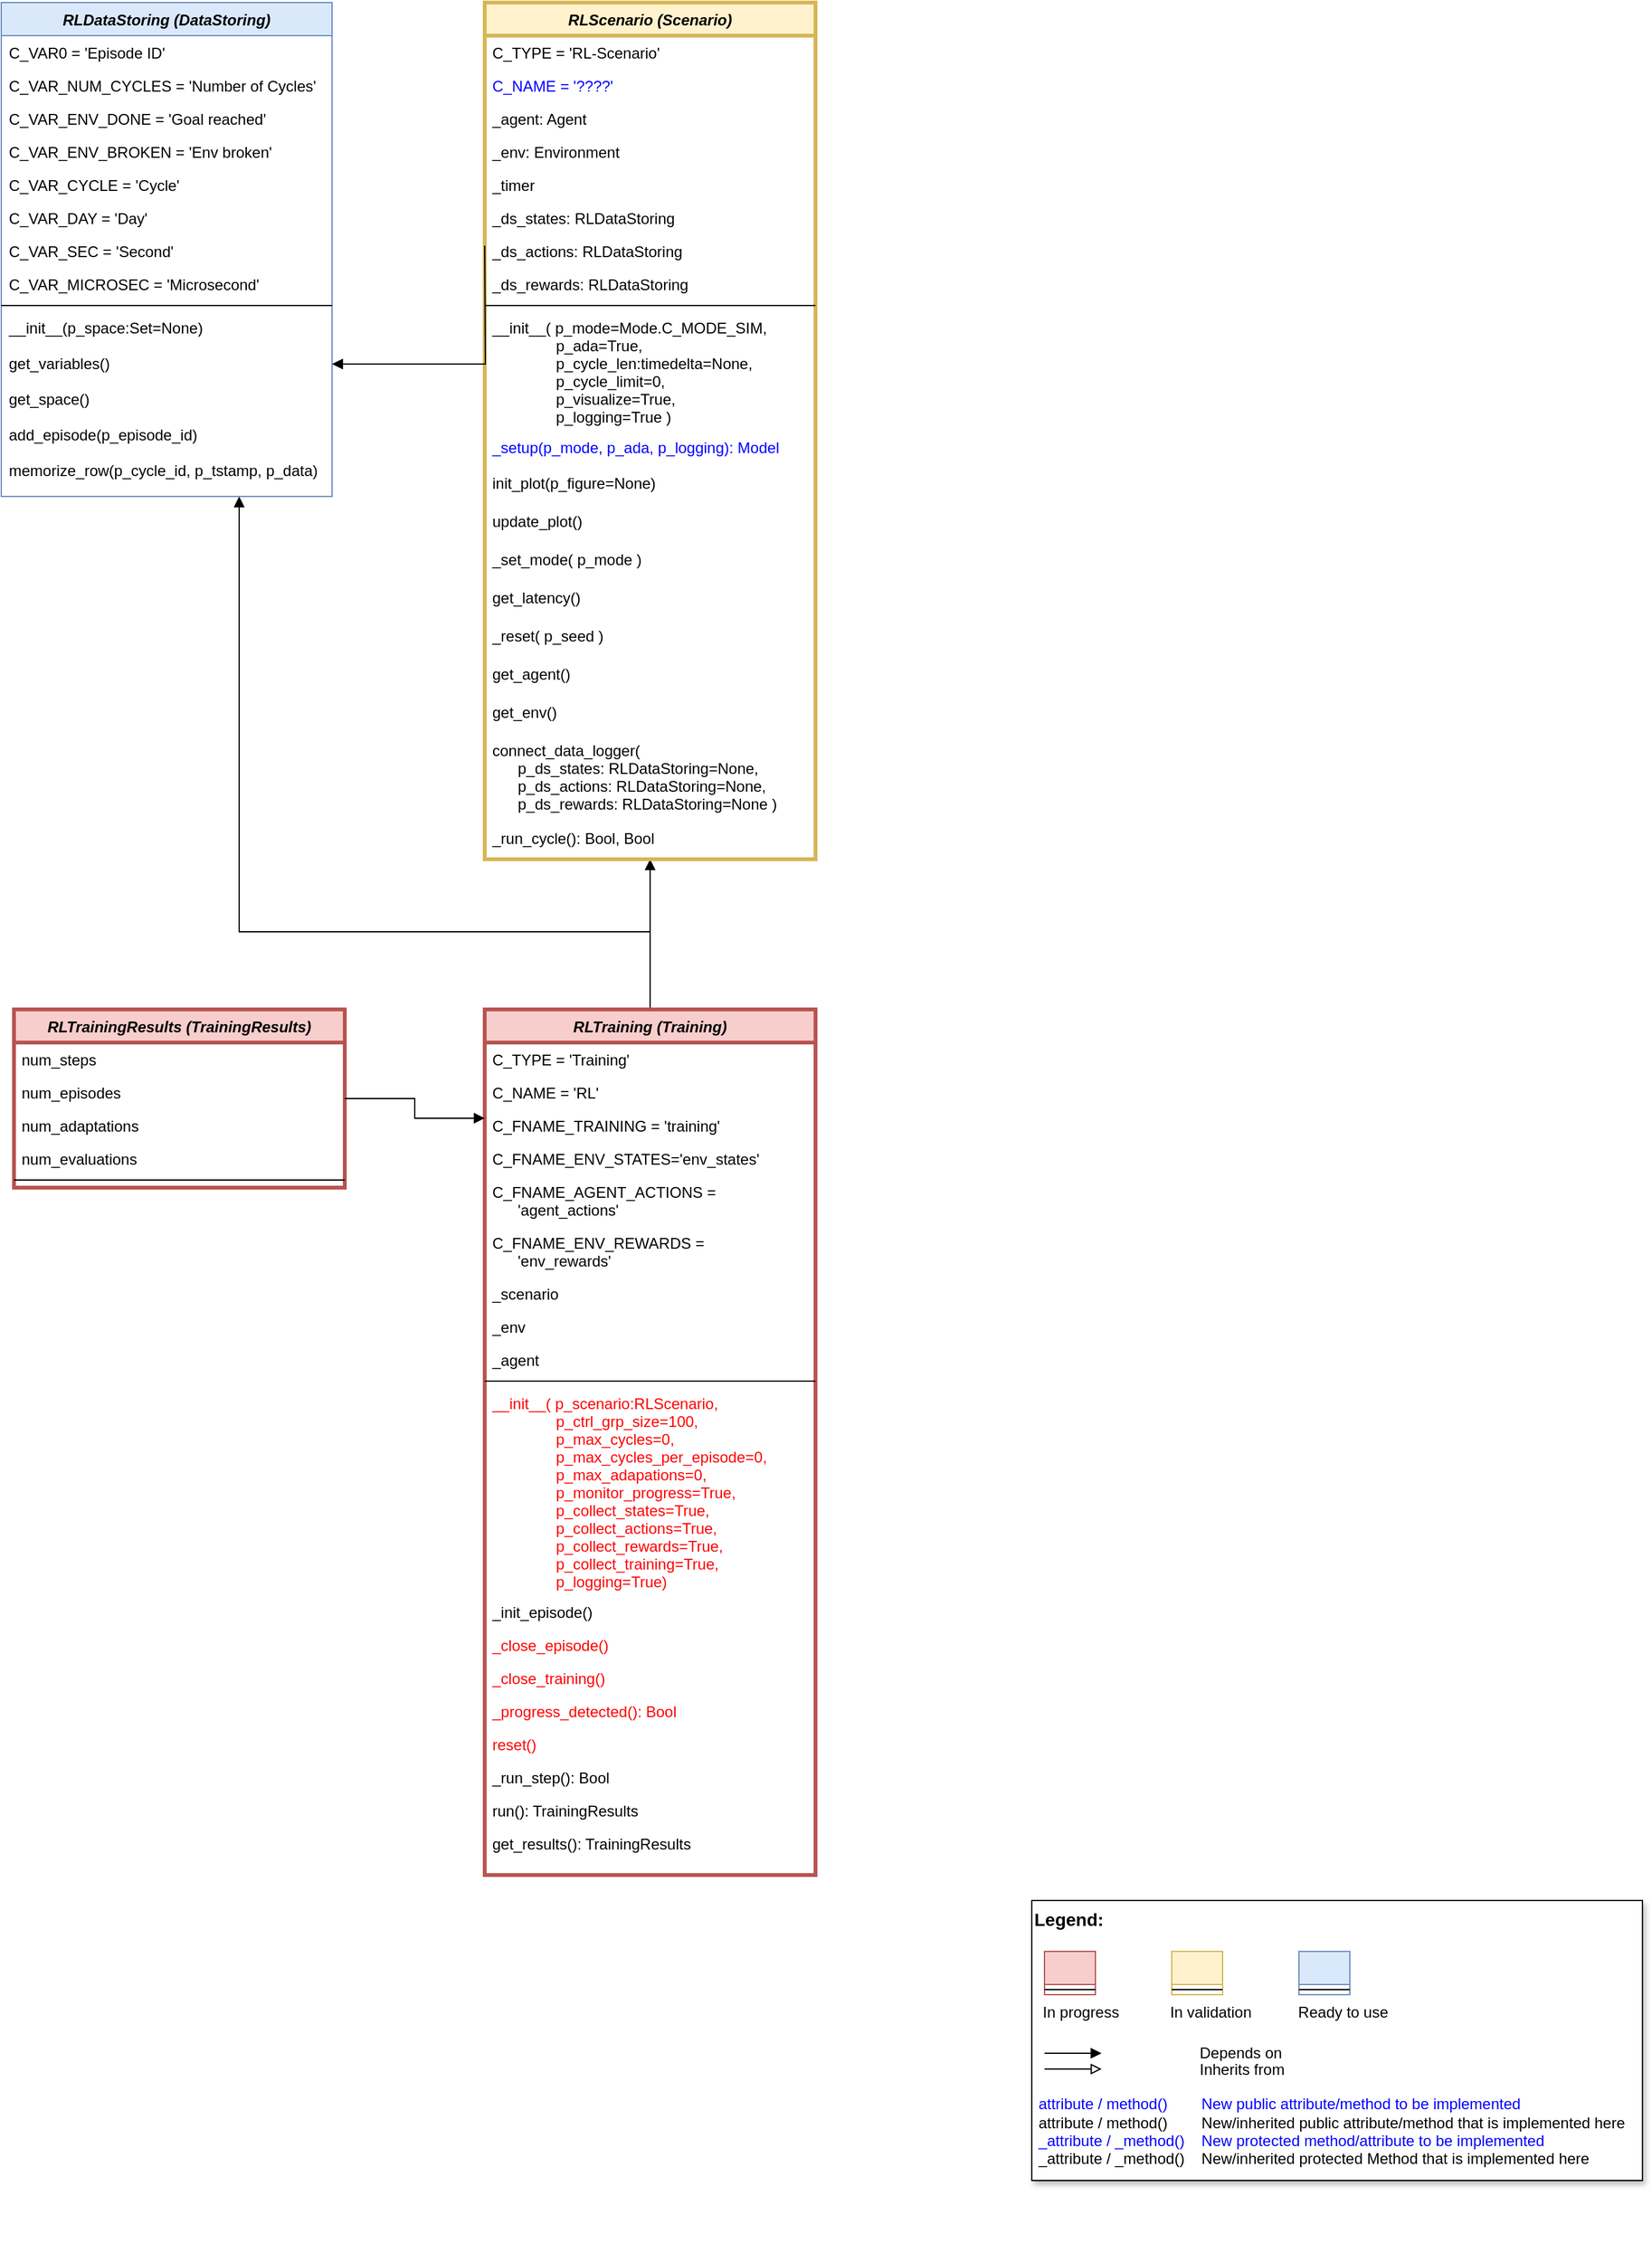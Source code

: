 <mxfile version="14.9.6" type="device"><diagram id="C5RBs43oDa-KdzZeNtuy" name="Page-1"><mxGraphModel dx="1179" dy="-445" grid="1" gridSize="10" guides="1" tooltips="1" connect="1" arrows="1" fold="1" page="1" pageScale="1" pageWidth="2336" pageHeight="1654" math="0" shadow="0"><root><mxCell id="WIyWlLk6GJQsqaUBKTNV-0"/><mxCell id="WIyWlLk6GJQsqaUBKTNV-1" parent="WIyWlLk6GJQsqaUBKTNV-0"/><mxCell id="AcgAq5O65p-vqV9wwPBB-13" style="edgeStyle=orthogonalEdgeStyle;rounded=0;orthogonalLoop=1;jettySize=auto;html=1;endArrow=block;endFill=1;" parent="WIyWlLk6GJQsqaUBKTNV-1" source="413qK5m-7gCw2oWsXnlV-0" target="OlRFAT03AiurxS976OWj-10" edge="1"><mxGeometry relative="1" as="geometry"/></mxCell><mxCell id="S3s7DPMJA2sokXLj8Lbh-13" style="edgeStyle=orthogonalEdgeStyle;rounded=0;orthogonalLoop=1;jettySize=auto;html=1;endArrow=block;endFill=1;exitX=0.5;exitY=0;exitDx=0;exitDy=0;" parent="WIyWlLk6GJQsqaUBKTNV-1" source="413qK5m-7gCw2oWsXnlV-0" target="S3s7DPMJA2sokXLj8Lbh-3" edge="1"><mxGeometry relative="1" as="geometry"><Array as="points"><mxPoint x="550" y="2420"/><mxPoint x="227" y="2420"/></Array></mxGeometry></mxCell><mxCell id="413qK5m-7gCw2oWsXnlV-0" value="RLTraining (Training)" style="swimlane;fontStyle=3;align=center;verticalAlign=top;childLayout=stackLayout;horizontal=1;startSize=26;horizontalStack=0;resizeParent=1;resizeLast=0;collapsible=1;marginBottom=0;rounded=0;shadow=0;strokeWidth=3;fillColor=#f8cecc;strokeColor=#b85450;" parent="WIyWlLk6GJQsqaUBKTNV-1" vertex="1"><mxGeometry x="420" y="2481" width="260" height="680" as="geometry"><mxRectangle x="230" y="140" width="160" height="26" as="alternateBounds"/></mxGeometry></mxCell><mxCell id="413qK5m-7gCw2oWsXnlV-1" value="C_TYPE = 'Training'" style="text;align=left;verticalAlign=top;spacingLeft=4;spacingRight=4;overflow=hidden;rotatable=0;points=[[0,0.5],[1,0.5]];portConstraint=eastwest;" parent="413qK5m-7gCw2oWsXnlV-0" vertex="1"><mxGeometry y="26" width="260" height="26" as="geometry"/></mxCell><mxCell id="_FIXKCYtN8RljG2YW7Z5-12" value="C_NAME = 'RL'" style="text;align=left;verticalAlign=top;spacingLeft=4;spacingRight=4;overflow=hidden;rotatable=0;points=[[0,0.5],[1,0.5]];portConstraint=eastwest;" parent="413qK5m-7gCw2oWsXnlV-0" vertex="1"><mxGeometry y="52" width="260" height="26" as="geometry"/></mxCell><mxCell id="_FIXKCYtN8RljG2YW7Z5-13" value="C_FNAME_TRAINING = 'training'" style="text;align=left;verticalAlign=top;spacingLeft=4;spacingRight=4;overflow=hidden;rotatable=0;points=[[0,0.5],[1,0.5]];portConstraint=eastwest;" parent="413qK5m-7gCw2oWsXnlV-0" vertex="1"><mxGeometry y="78" width="260" height="26" as="geometry"/></mxCell><mxCell id="_FIXKCYtN8RljG2YW7Z5-16" value="C_FNAME_ENV_STATES='env_states'" style="text;align=left;verticalAlign=top;spacingLeft=4;spacingRight=4;overflow=hidden;rotatable=0;points=[[0,0.5],[1,0.5]];portConstraint=eastwest;" parent="413qK5m-7gCw2oWsXnlV-0" vertex="1"><mxGeometry y="104" width="260" height="26" as="geometry"/></mxCell><mxCell id="_FIXKCYtN8RljG2YW7Z5-14" value="C_FNAME_AGENT_ACTIONS = &#10;      'agent_actions'" style="text;align=left;verticalAlign=top;spacingLeft=4;spacingRight=4;overflow=hidden;rotatable=0;points=[[0,0.5],[1,0.5]];portConstraint=eastwest;" parent="413qK5m-7gCw2oWsXnlV-0" vertex="1"><mxGeometry y="130" width="260" height="40" as="geometry"/></mxCell><mxCell id="_FIXKCYtN8RljG2YW7Z5-15" value="C_FNAME_ENV_REWARDS = &#10;      'env_rewards'" style="text;align=left;verticalAlign=top;spacingLeft=4;spacingRight=4;overflow=hidden;rotatable=0;points=[[0,0.5],[1,0.5]];portConstraint=eastwest;" parent="413qK5m-7gCw2oWsXnlV-0" vertex="1"><mxGeometry y="170" width="260" height="40" as="geometry"/></mxCell><mxCell id="G7xrx7ke2DHZ6BEwCTu4-1" value="_scenario" style="text;align=left;verticalAlign=top;spacingLeft=4;spacingRight=4;overflow=hidden;rotatable=0;points=[[0,0.5],[1,0.5]];portConstraint=eastwest;" parent="413qK5m-7gCw2oWsXnlV-0" vertex="1"><mxGeometry y="210" width="260" height="26" as="geometry"/></mxCell><mxCell id="_FIXKCYtN8RljG2YW7Z5-18" value="_env" style="text;align=left;verticalAlign=top;spacingLeft=4;spacingRight=4;overflow=hidden;rotatable=0;points=[[0,0.5],[1,0.5]];portConstraint=eastwest;" parent="413qK5m-7gCw2oWsXnlV-0" vertex="1"><mxGeometry y="236" width="260" height="26" as="geometry"/></mxCell><mxCell id="_FIXKCYtN8RljG2YW7Z5-19" value="_agent" style="text;align=left;verticalAlign=top;spacingLeft=4;spacingRight=4;overflow=hidden;rotatable=0;points=[[0,0.5],[1,0.5]];portConstraint=eastwest;" parent="413qK5m-7gCw2oWsXnlV-0" vertex="1"><mxGeometry y="262" width="260" height="26" as="geometry"/></mxCell><mxCell id="413qK5m-7gCw2oWsXnlV-2" value="" style="line;html=1;strokeWidth=1;align=left;verticalAlign=middle;spacingTop=-1;spacingLeft=3;spacingRight=3;rotatable=0;labelPosition=right;points=[];portConstraint=eastwest;" parent="413qK5m-7gCw2oWsXnlV-0" vertex="1"><mxGeometry y="288" width="260" height="8" as="geometry"/></mxCell><mxCell id="413qK5m-7gCw2oWsXnlV-3" value="__init__( p_scenario:RLScenario, &#10;               p_ctrl_grp_size=100,&#10;               p_max_cycles=0, &#10;               p_max_cycles_per_episode=0,&#10;               p_max_adapations=0,&#10;               p_monitor_progress=True,&#10;               p_collect_states=True,&#10;               p_collect_actions=True,&#10;               p_collect_rewards=True,&#10;               p_collect_training=True,&#10;               p_logging=True)" style="text;align=left;verticalAlign=top;spacingLeft=4;spacingRight=4;overflow=hidden;rotatable=0;points=[[0,0.5],[1,0.5]];portConstraint=eastwest;fontColor=#FF0000;" parent="413qK5m-7gCw2oWsXnlV-0" vertex="1"><mxGeometry y="296" width="260" height="164" as="geometry"/></mxCell><mxCell id="QZsOFTipkbSNSyiZwki3-4" value="_init_episode()" style="text;align=left;verticalAlign=top;spacingLeft=4;spacingRight=4;overflow=hidden;rotatable=0;points=[[0,0.5],[1,0.5]];portConstraint=eastwest;" parent="413qK5m-7gCw2oWsXnlV-0" vertex="1"><mxGeometry y="460" width="260" height="26" as="geometry"/></mxCell><mxCell id="QZsOFTipkbSNSyiZwki3-3" value="_close_episode()" style="text;align=left;verticalAlign=top;spacingLeft=4;spacingRight=4;overflow=hidden;rotatable=0;points=[[0,0.5],[1,0.5]];portConstraint=eastwest;fontColor=#FF0000;" parent="413qK5m-7gCw2oWsXnlV-0" vertex="1"><mxGeometry y="486" width="260" height="26" as="geometry"/></mxCell><mxCell id="QZsOFTipkbSNSyiZwki3-2" value="_close_training()" style="text;align=left;verticalAlign=top;spacingLeft=4;spacingRight=4;overflow=hidden;rotatable=0;points=[[0,0.5],[1,0.5]];portConstraint=eastwest;fontColor=#FF0000;" parent="413qK5m-7gCw2oWsXnlV-0" vertex="1"><mxGeometry y="512" width="260" height="26" as="geometry"/></mxCell><mxCell id="Hnu5lOc7X6cQVQAZESGa-0" value="_progress_detected(): Bool" style="text;align=left;verticalAlign=top;spacingLeft=4;spacingRight=4;overflow=hidden;rotatable=0;points=[[0,0.5],[1,0.5]];portConstraint=eastwest;fontColor=#FF0000;" parent="413qK5m-7gCw2oWsXnlV-0" vertex="1"><mxGeometry y="538" width="260" height="26" as="geometry"/></mxCell><mxCell id="QZsOFTipkbSNSyiZwki3-0" value="reset()" style="text;align=left;verticalAlign=top;spacingLeft=4;spacingRight=4;overflow=hidden;rotatable=0;points=[[0,0.5],[1,0.5]];portConstraint=eastwest;fontColor=#FF0000;" parent="413qK5m-7gCw2oWsXnlV-0" vertex="1"><mxGeometry y="564" width="260" height="26" as="geometry"/></mxCell><mxCell id="G7xrx7ke2DHZ6BEwCTu4-3" value="_run_step(): Bool" style="text;align=left;verticalAlign=top;spacingLeft=4;spacingRight=4;overflow=hidden;rotatable=0;points=[[0,0.5],[1,0.5]];portConstraint=eastwest;" parent="413qK5m-7gCw2oWsXnlV-0" vertex="1"><mxGeometry y="590" width="260" height="26" as="geometry"/></mxCell><mxCell id="G7xrx7ke2DHZ6BEwCTu4-4" value="run(): TrainingResults" style="text;align=left;verticalAlign=top;spacingLeft=4;spacingRight=4;overflow=hidden;rotatable=0;points=[[0,0.5],[1,0.5]];portConstraint=eastwest;" parent="413qK5m-7gCw2oWsXnlV-0" vertex="1"><mxGeometry y="616" width="260" height="26" as="geometry"/></mxCell><mxCell id="QZsOFTipkbSNSyiZwki3-6" value="get_results(): TrainingResults" style="text;align=left;verticalAlign=top;spacingLeft=4;spacingRight=4;overflow=hidden;rotatable=0;points=[[0,0.5],[1,0.5]];portConstraint=eastwest;" parent="413qK5m-7gCw2oWsXnlV-0" vertex="1"><mxGeometry y="642" width="260" height="26" as="geometry"/></mxCell><mxCell id="OlRFAT03AiurxS976OWj-10" value="RLScenario (Scenario)" style="swimlane;fontStyle=3;align=center;verticalAlign=top;childLayout=stackLayout;horizontal=1;startSize=26;horizontalStack=0;resizeParent=1;resizeLast=0;collapsible=1;marginBottom=0;rounded=0;shadow=0;strokeWidth=3;fillColor=#fff2cc;strokeColor=#d6b656;" parent="WIyWlLk6GJQsqaUBKTNV-1" vertex="1"><mxGeometry x="420" y="1690" width="260" height="673" as="geometry"><mxRectangle x="230" y="140" width="160" height="26" as="alternateBounds"/></mxGeometry></mxCell><mxCell id="OlRFAT03AiurxS976OWj-11" value="C_TYPE = 'RL-Scenario'" style="text;align=left;verticalAlign=top;spacingLeft=4;spacingRight=4;overflow=hidden;rotatable=0;points=[[0,0.5],[1,0.5]];portConstraint=eastwest;" parent="OlRFAT03AiurxS976OWj-10" vertex="1"><mxGeometry y="26" width="260" height="26" as="geometry"/></mxCell><mxCell id="aODjNUWBmJmC_XnaZLUs-7" value="C_NAME = '????'" style="text;align=left;verticalAlign=top;spacingLeft=4;spacingRight=4;overflow=hidden;rotatable=0;points=[[0,0.5],[1,0.5]];portConstraint=eastwest;fontColor=#0000FF;" parent="OlRFAT03AiurxS976OWj-10" vertex="1"><mxGeometry y="52" width="260" height="26" as="geometry"/></mxCell><mxCell id="WrsaUB--8TLk4k_L-Bpt-12" value="_agent: Agent" style="text;align=left;verticalAlign=top;spacingLeft=4;spacingRight=4;overflow=hidden;rotatable=0;points=[[0,0.5],[1,0.5]];portConstraint=eastwest;" parent="OlRFAT03AiurxS976OWj-10" vertex="1"><mxGeometry y="78" width="260" height="26" as="geometry"/></mxCell><mxCell id="aODjNUWBmJmC_XnaZLUs-8" value="_env: Environment" style="text;align=left;verticalAlign=top;spacingLeft=4;spacingRight=4;overflow=hidden;rotatable=0;points=[[0,0.5],[1,0.5]];portConstraint=eastwest;" parent="OlRFAT03AiurxS976OWj-10" vertex="1"><mxGeometry y="104" width="260" height="26" as="geometry"/></mxCell><mxCell id="_FIXKCYtN8RljG2YW7Z5-25" value="_timer" style="text;align=left;verticalAlign=top;spacingLeft=4;spacingRight=4;overflow=hidden;rotatable=0;points=[[0,0.5],[1,0.5]];portConstraint=eastwest;" parent="OlRFAT03AiurxS976OWj-10" vertex="1"><mxGeometry y="130" width="260" height="26" as="geometry"/></mxCell><mxCell id="2KFWbhKU4nTjDvgYhpBH-10" value="_ds_states: RLDataStoring" style="text;align=left;verticalAlign=top;spacingLeft=4;spacingRight=4;overflow=hidden;rotatable=0;points=[[0,0.5],[1,0.5]];portConstraint=eastwest;" vertex="1" parent="OlRFAT03AiurxS976OWj-10"><mxGeometry y="156" width="260" height="26" as="geometry"/></mxCell><mxCell id="2KFWbhKU4nTjDvgYhpBH-11" value="_ds_actions: RLDataStoring" style="text;align=left;verticalAlign=top;spacingLeft=4;spacingRight=4;overflow=hidden;rotatable=0;points=[[0,0.5],[1,0.5]];portConstraint=eastwest;" vertex="1" parent="OlRFAT03AiurxS976OWj-10"><mxGeometry y="182" width="260" height="26" as="geometry"/></mxCell><mxCell id="2KFWbhKU4nTjDvgYhpBH-12" value="_ds_rewards: RLDataStoring" style="text;align=left;verticalAlign=top;spacingLeft=4;spacingRight=4;overflow=hidden;rotatable=0;points=[[0,0.5],[1,0.5]];portConstraint=eastwest;" vertex="1" parent="OlRFAT03AiurxS976OWj-10"><mxGeometry y="208" width="260" height="26" as="geometry"/></mxCell><mxCell id="OlRFAT03AiurxS976OWj-12" value="" style="line;html=1;strokeWidth=1;align=left;verticalAlign=middle;spacingTop=-1;spacingLeft=3;spacingRight=3;rotatable=0;labelPosition=right;points=[];portConstraint=eastwest;" parent="OlRFAT03AiurxS976OWj-10" vertex="1"><mxGeometry y="234" width="260" height="8" as="geometry"/></mxCell><mxCell id="WrsaUB--8TLk4k_L-Bpt-10" value="__init__( p_mode=Mode.C_MODE_SIM,&#10;               p_ada=True, &#10;               p_cycle_len:timedelta=None,&#10;               p_cycle_limit=0,&#10;               p_visualize=True,&#10;               p_logging=True )" style="text;align=left;verticalAlign=top;spacingLeft=4;spacingRight=4;overflow=hidden;rotatable=0;points=[[0,0.5],[1,0.5]];portConstraint=eastwest;" parent="OlRFAT03AiurxS976OWj-10" vertex="1"><mxGeometry y="242" width="260" height="94" as="geometry"/></mxCell><mxCell id="aODjNUWBmJmC_XnaZLUs-10" value="_setup(p_mode, p_ada, p_logging): Model" style="text;align=left;verticalAlign=top;spacingLeft=4;spacingRight=4;overflow=hidden;rotatable=0;points=[[0,0.5],[1,0.5]];portConstraint=eastwest;fontColor=#0000FF;" parent="OlRFAT03AiurxS976OWj-10" vertex="1"><mxGeometry y="336" width="260" height="28" as="geometry"/></mxCell><mxCell id="WrsaUB--8TLk4k_L-Bpt-14" value="init_plot(p_figure=None)" style="text;align=left;verticalAlign=top;spacingLeft=4;spacingRight=4;overflow=hidden;rotatable=0;points=[[0,0.5],[1,0.5]];portConstraint=eastwest;" parent="OlRFAT03AiurxS976OWj-10" vertex="1"><mxGeometry y="364" width="260" height="30" as="geometry"/></mxCell><mxCell id="2KFWbhKU4nTjDvgYhpBH-17" value="update_plot()" style="text;align=left;verticalAlign=top;spacingLeft=4;spacingRight=4;overflow=hidden;rotatable=0;points=[[0,0.5],[1,0.5]];portConstraint=eastwest;" vertex="1" parent="OlRFAT03AiurxS976OWj-10"><mxGeometry y="394" width="260" height="30" as="geometry"/></mxCell><mxCell id="2KFWbhKU4nTjDvgYhpBH-16" value="_set_mode( p_mode )" style="text;align=left;verticalAlign=top;spacingLeft=4;spacingRight=4;overflow=hidden;rotatable=0;points=[[0,0.5],[1,0.5]];portConstraint=eastwest;" vertex="1" parent="OlRFAT03AiurxS976OWj-10"><mxGeometry y="424" width="260" height="30" as="geometry"/></mxCell><mxCell id="WrsaUB--8TLk4k_L-Bpt-11" value="get_latency()" style="text;align=left;verticalAlign=top;spacingLeft=4;spacingRight=4;overflow=hidden;rotatable=0;points=[[0,0.5],[1,0.5]];portConstraint=eastwest;" parent="OlRFAT03AiurxS976OWj-10" vertex="1"><mxGeometry y="454" width="260" height="30" as="geometry"/></mxCell><mxCell id="WrsaUB--8TLk4k_L-Bpt-9" value="_reset( p_seed )" style="text;align=left;verticalAlign=top;spacingLeft=4;spacingRight=4;overflow=hidden;rotatable=0;points=[[0,0.5],[1,0.5]];portConstraint=eastwest;" parent="OlRFAT03AiurxS976OWj-10" vertex="1"><mxGeometry y="484" width="260" height="30" as="geometry"/></mxCell><mxCell id="WrsaUB--8TLk4k_L-Bpt-13" value="get_agent()" style="text;align=left;verticalAlign=top;spacingLeft=4;spacingRight=4;overflow=hidden;rotatable=0;points=[[0,0.5],[1,0.5]];portConstraint=eastwest;" parent="OlRFAT03AiurxS976OWj-10" vertex="1"><mxGeometry y="514" width="260" height="30" as="geometry"/></mxCell><mxCell id="MwD3EyU6tyU_tX0KKc6s-1" value="get_env()" style="text;align=left;verticalAlign=top;spacingLeft=4;spacingRight=4;overflow=hidden;rotatable=0;points=[[0,0.5],[1,0.5]];portConstraint=eastwest;" parent="OlRFAT03AiurxS976OWj-10" vertex="1"><mxGeometry y="544" width="260" height="30" as="geometry"/></mxCell><mxCell id="2KFWbhKU4nTjDvgYhpBH-13" value="connect_data_logger( &#10;      p_ds_states: RLDataStoring=None,&#10;      p_ds_actions: RLDataStoring=None,&#10;      p_ds_rewards: RLDataStoring=None )" style="text;align=left;verticalAlign=top;spacingLeft=4;spacingRight=4;overflow=hidden;rotatable=0;points=[[0,0.5],[1,0.5]];portConstraint=eastwest;" vertex="1" parent="OlRFAT03AiurxS976OWj-10"><mxGeometry y="574" width="260" height="69" as="geometry"/></mxCell><mxCell id="WrsaUB--8TLk4k_L-Bpt-7" value="_run_cycle(): Bool, Bool" style="text;align=left;verticalAlign=top;spacingLeft=4;spacingRight=4;overflow=hidden;rotatable=0;points=[[0,0.5],[1,0.5]];portConstraint=eastwest;" parent="OlRFAT03AiurxS976OWj-10" vertex="1"><mxGeometry y="643" width="260" height="30" as="geometry"/></mxCell><mxCell id="S3s7DPMJA2sokXLj8Lbh-3" value="RLDataStoring (DataStoring)" style="swimlane;fontStyle=3;align=center;verticalAlign=top;childLayout=stackLayout;horizontal=1;startSize=26;horizontalStack=0;resizeParent=1;resizeLast=0;collapsible=1;marginBottom=0;rounded=0;shadow=0;strokeWidth=1;fillColor=#dae8fc;strokeColor=#6c8ebf;" parent="WIyWlLk6GJQsqaUBKTNV-1" vertex="1"><mxGeometry x="40" y="1690" width="260" height="388" as="geometry"><mxRectangle x="230" y="140" width="160" height="26" as="alternateBounds"/></mxGeometry></mxCell><mxCell id="S3s7DPMJA2sokXLj8Lbh-4" value="C_VAR0 = 'Episode ID'" style="text;align=left;verticalAlign=top;spacingLeft=4;spacingRight=4;overflow=hidden;rotatable=0;points=[[0,0.5],[1,0.5]];portConstraint=eastwest;" parent="S3s7DPMJA2sokXLj8Lbh-3" vertex="1"><mxGeometry y="26" width="260" height="26" as="geometry"/></mxCell><mxCell id="WrsaUB--8TLk4k_L-Bpt-0" value="C_VAR_NUM_CYCLES = 'Number of Cycles'" style="text;align=left;verticalAlign=top;spacingLeft=4;spacingRight=4;overflow=hidden;rotatable=0;points=[[0,0.5],[1,0.5]];portConstraint=eastwest;" parent="S3s7DPMJA2sokXLj8Lbh-3" vertex="1"><mxGeometry y="52" width="260" height="26" as="geometry"/></mxCell><mxCell id="WrsaUB--8TLk4k_L-Bpt-1" value="C_VAR_ENV_DONE = 'Goal reached'" style="text;align=left;verticalAlign=top;spacingLeft=4;spacingRight=4;overflow=hidden;rotatable=0;points=[[0,0.5],[1,0.5]];portConstraint=eastwest;" parent="S3s7DPMJA2sokXLj8Lbh-3" vertex="1"><mxGeometry y="78" width="260" height="26" as="geometry"/></mxCell><mxCell id="WrsaUB--8TLk4k_L-Bpt-2" value="C_VAR_ENV_BROKEN = 'Env broken'" style="text;align=left;verticalAlign=top;spacingLeft=4;spacingRight=4;overflow=hidden;rotatable=0;points=[[0,0.5],[1,0.5]];portConstraint=eastwest;" parent="S3s7DPMJA2sokXLj8Lbh-3" vertex="1"><mxGeometry y="104" width="260" height="26" as="geometry"/></mxCell><mxCell id="WrsaUB--8TLk4k_L-Bpt-3" value="C_VAR_CYCLE = 'Cycle'" style="text;align=left;verticalAlign=top;spacingLeft=4;spacingRight=4;overflow=hidden;rotatable=0;points=[[0,0.5],[1,0.5]];portConstraint=eastwest;" parent="S3s7DPMJA2sokXLj8Lbh-3" vertex="1"><mxGeometry y="130" width="260" height="26" as="geometry"/></mxCell><mxCell id="WrsaUB--8TLk4k_L-Bpt-4" value="C_VAR_DAY = 'Day'" style="text;align=left;verticalAlign=top;spacingLeft=4;spacingRight=4;overflow=hidden;rotatable=0;points=[[0,0.5],[1,0.5]];portConstraint=eastwest;" parent="S3s7DPMJA2sokXLj8Lbh-3" vertex="1"><mxGeometry y="156" width="260" height="26" as="geometry"/></mxCell><mxCell id="WrsaUB--8TLk4k_L-Bpt-5" value="C_VAR_SEC = 'Second'" style="text;align=left;verticalAlign=top;spacingLeft=4;spacingRight=4;overflow=hidden;rotatable=0;points=[[0,0.5],[1,0.5]];portConstraint=eastwest;" parent="S3s7DPMJA2sokXLj8Lbh-3" vertex="1"><mxGeometry y="182" width="260" height="26" as="geometry"/></mxCell><mxCell id="WrsaUB--8TLk4k_L-Bpt-6" value="C_VAR_MICROSEC = 'Microsecond'" style="text;align=left;verticalAlign=top;spacingLeft=4;spacingRight=4;overflow=hidden;rotatable=0;points=[[0,0.5],[1,0.5]];portConstraint=eastwest;" parent="S3s7DPMJA2sokXLj8Lbh-3" vertex="1"><mxGeometry y="208" width="260" height="26" as="geometry"/></mxCell><mxCell id="S3s7DPMJA2sokXLj8Lbh-5" value="" style="line;html=1;strokeWidth=1;align=left;verticalAlign=middle;spacingTop=-1;spacingLeft=3;spacingRight=3;rotatable=0;labelPosition=right;points=[];portConstraint=eastwest;" parent="S3s7DPMJA2sokXLj8Lbh-3" vertex="1"><mxGeometry y="234" width="260" height="8" as="geometry"/></mxCell><mxCell id="S3s7DPMJA2sokXLj8Lbh-6" value="__init__(p_space:Set=None)" style="text;align=left;verticalAlign=top;spacingLeft=4;spacingRight=4;overflow=hidden;rotatable=0;points=[[0,0.5],[1,0.5]];portConstraint=eastwest;" parent="S3s7DPMJA2sokXLj8Lbh-3" vertex="1"><mxGeometry y="242" width="260" height="28" as="geometry"/></mxCell><mxCell id="S3s7DPMJA2sokXLj8Lbh-7" value="get_variables()" style="text;align=left;verticalAlign=top;spacingLeft=4;spacingRight=4;overflow=hidden;rotatable=0;points=[[0,0.5],[1,0.5]];portConstraint=eastwest;" parent="S3s7DPMJA2sokXLj8Lbh-3" vertex="1"><mxGeometry y="270" width="260" height="28" as="geometry"/></mxCell><mxCell id="S3s7DPMJA2sokXLj8Lbh-16" value="get_space()" style="text;align=left;verticalAlign=top;spacingLeft=4;spacingRight=4;overflow=hidden;rotatable=0;points=[[0,0.5],[1,0.5]];portConstraint=eastwest;" parent="S3s7DPMJA2sokXLj8Lbh-3" vertex="1"><mxGeometry y="298" width="260" height="28" as="geometry"/></mxCell><mxCell id="S3s7DPMJA2sokXLj8Lbh-8" value="add_episode(p_episode_id)" style="text;align=left;verticalAlign=top;spacingLeft=4;spacingRight=4;overflow=hidden;rotatable=0;points=[[0,0.5],[1,0.5]];portConstraint=eastwest;" parent="S3s7DPMJA2sokXLj8Lbh-3" vertex="1"><mxGeometry y="326" width="260" height="28" as="geometry"/></mxCell><mxCell id="S3s7DPMJA2sokXLj8Lbh-10" value="memorize_row(p_cycle_id, p_tstamp, p_data)" style="text;align=left;verticalAlign=top;spacingLeft=4;spacingRight=4;overflow=hidden;rotatable=0;points=[[0,0.5],[1,0.5]];portConstraint=eastwest;" parent="S3s7DPMJA2sokXLj8Lbh-3" vertex="1"><mxGeometry y="354" width="260" height="34" as="geometry"/></mxCell><mxCell id="S3s7DPMJA2sokXLj8Lbh-12" style="edgeStyle=orthogonalEdgeStyle;rounded=0;orthogonalLoop=1;jettySize=auto;html=1;entryX=1;entryY=0.5;entryDx=0;entryDy=0;endArrow=block;endFill=1;" parent="WIyWlLk6GJQsqaUBKTNV-1" target="S3s7DPMJA2sokXLj8Lbh-7" edge="1"><mxGeometry relative="1" as="geometry"><mxPoint x="420" y="1881" as="sourcePoint"/></mxGeometry></mxCell><mxCell id="Hnu5lOc7X6cQVQAZESGa-3" value="RLTrainingResults (TrainingResults)" style="swimlane;fontStyle=3;align=center;verticalAlign=top;childLayout=stackLayout;horizontal=1;startSize=26;horizontalStack=0;resizeParent=1;resizeLast=0;collapsible=1;marginBottom=0;rounded=0;shadow=0;strokeWidth=3;fillColor=#f8cecc;strokeColor=#b85450;" parent="WIyWlLk6GJQsqaUBKTNV-1" vertex="1"><mxGeometry x="50" y="2481" width="260" height="140" as="geometry"><mxRectangle x="230" y="140" width="160" height="26" as="alternateBounds"/></mxGeometry></mxCell><mxCell id="Hnu5lOc7X6cQVQAZESGa-10" value="num_steps" style="text;align=left;verticalAlign=top;spacingLeft=4;spacingRight=4;overflow=hidden;rotatable=0;points=[[0,0.5],[1,0.5]];portConstraint=eastwest;" parent="Hnu5lOc7X6cQVQAZESGa-3" vertex="1"><mxGeometry y="26" width="260" height="26" as="geometry"/></mxCell><mxCell id="Hnu5lOc7X6cQVQAZESGa-13" value="num_episodes" style="text;align=left;verticalAlign=top;spacingLeft=4;spacingRight=4;overflow=hidden;rotatable=0;points=[[0,0.5],[1,0.5]];portConstraint=eastwest;" parent="Hnu5lOc7X6cQVQAZESGa-3" vertex="1"><mxGeometry y="52" width="260" height="26" as="geometry"/></mxCell><mxCell id="Hnu5lOc7X6cQVQAZESGa-14" value="num_adaptations" style="text;align=left;verticalAlign=top;spacingLeft=4;spacingRight=4;overflow=hidden;rotatable=0;points=[[0,0.5],[1,0.5]];portConstraint=eastwest;" parent="Hnu5lOc7X6cQVQAZESGa-3" vertex="1"><mxGeometry y="78" width="260" height="26" as="geometry"/></mxCell><mxCell id="Hnu5lOc7X6cQVQAZESGa-16" value="num_evaluations" style="text;align=left;verticalAlign=top;spacingLeft=4;spacingRight=4;overflow=hidden;rotatable=0;points=[[0,0.5],[1,0.5]];portConstraint=eastwest;" parent="Hnu5lOc7X6cQVQAZESGa-3" vertex="1"><mxGeometry y="104" width="260" height="26" as="geometry"/></mxCell><mxCell id="Hnu5lOc7X6cQVQAZESGa-5" value="" style="line;html=1;strokeWidth=1;align=left;verticalAlign=middle;spacingTop=-1;spacingLeft=3;spacingRight=3;rotatable=0;labelPosition=right;points=[];portConstraint=eastwest;" parent="Hnu5lOc7X6cQVQAZESGa-3" vertex="1"><mxGeometry y="130" width="260" height="8" as="geometry"/></mxCell><mxCell id="Hnu5lOc7X6cQVQAZESGa-8" style="edgeStyle=orthogonalEdgeStyle;rounded=0;orthogonalLoop=1;jettySize=auto;html=1;entryX=1;entryY=0.5;entryDx=0;entryDy=0;fontColor=#000000;exitX=0;exitY=0.288;exitDx=0;exitDy=0;exitPerimeter=0;endArrow=none;endFill=0;startArrow=block;startFill=1;" parent="WIyWlLk6GJQsqaUBKTNV-1" source="_FIXKCYtN8RljG2YW7Z5-13" target="Hnu5lOc7X6cQVQAZESGa-3" edge="1"><mxGeometry relative="1" as="geometry"/></mxCell><mxCell id="2KFWbhKU4nTjDvgYhpBH-0" value="" style="group" vertex="1" connectable="0" parent="WIyWlLk6GJQsqaUBKTNV-1"><mxGeometry x="850" y="3181" width="480" height="220" as="geometry"/></mxCell><mxCell id="2KFWbhKU4nTjDvgYhpBH-1" value="&lt;font color=&quot;#000000&quot; size=&quot;1&quot;&gt;&lt;b style=&quot;font-size: 14px&quot;&gt;Legend:&lt;br&gt;&lt;/b&gt;&lt;/font&gt;&lt;br&gt;&lt;br&gt;&lt;br&gt;&lt;font color=&quot;#0000ff&quot; style=&quot;font-size: 6px&quot;&gt;&lt;br&gt;&lt;/font&gt;&lt;span style=&quot;color: rgb(0 , 0 , 0)&quot;&gt;&lt;font style=&quot;font-size: 4px&quot;&gt;&amp;nbsp; &amp;nbsp;&lt;/font&gt;&amp;nbsp;In progress&amp;nbsp; &amp;nbsp; &amp;nbsp; &amp;nbsp; &amp;nbsp; &amp;nbsp; In validation&amp;nbsp; &amp;nbsp; &amp;nbsp; &amp;nbsp; &amp;nbsp; &amp;nbsp;Ready to use&lt;/span&gt;&lt;font color=&quot;#000000&quot;&gt;&amp;nbsp;&lt;br&gt;&lt;/font&gt;&lt;font color=&quot;#0000ff&quot;&gt;&lt;br&gt;&lt;br&gt;&lt;br&gt;&lt;br&gt;&amp;nbsp;attribute / method()&amp;nbsp; &amp;nbsp; &amp;nbsp; &amp;nbsp; New public attribute/method to be implemented&lt;/font&gt;&lt;br&gt;&lt;font color=&quot;#000000&quot;&gt;&amp;nbsp;&lt;/font&gt;&lt;font color=&quot;#000000&quot;&gt;attribute / method()&lt;span&gt;&#9;&lt;/span&gt;&amp;nbsp; &amp;nbsp; &amp;nbsp; &amp;nbsp;New/inherited public attribute/method that is implemented here&lt;br&gt;&lt;/font&gt;&lt;font color=&quot;#0000ff&quot;&gt;&amp;nbsp;_attribute /&amp;nbsp;&lt;/font&gt;&lt;font color=&quot;#0000ff&quot;&gt;_method()&amp;nbsp; &amp;nbsp; New protected method/attribute to be implemented&lt;/font&gt;&lt;br&gt;&lt;font color=&quot;#000000&quot;&gt;&amp;nbsp;_attribute / _method()&amp;nbsp; &amp;nbsp; New/inherited protected Method that is implemented here&lt;br&gt;&lt;/font&gt;&lt;font color=&quot;#000000&quot;&gt;&lt;br&gt;&lt;br&gt;&lt;br&gt;&lt;br&gt;&lt;br&gt;&lt;/font&gt;" style="text;html=1;align=left;verticalAlign=top;whiteSpace=wrap;rounded=0;fontColor=#006600;strokeColor=#000000;shadow=1;fillColor=#ffffff;" vertex="1" parent="2KFWbhKU4nTjDvgYhpBH-0"><mxGeometry width="480" height="220" as="geometry"/></mxCell><mxCell id="2KFWbhKU4nTjDvgYhpBH-2" value="Depends on" style="endArrow=block;html=1;labelPosition=right;verticalLabelPosition=middle;align=left;verticalAlign=middle;endFill=1;fontSize=12;" edge="1" parent="2KFWbhKU4nTjDvgYhpBH-0"><mxGeometry x="-1590" y="-2180" width="50" height="50" as="geometry"><mxPoint x="10.0" y="120.003" as="sourcePoint"/><mxPoint x="54.848" y="120.003" as="targetPoint"/><mxPoint x="98" as="offset"/><Array as="points"><mxPoint x="30" y="120"/></Array></mxGeometry></mxCell><mxCell id="2KFWbhKU4nTjDvgYhpBH-3" value="Inherits from" style="endArrow=block;html=1;labelPosition=right;verticalLabelPosition=middle;align=left;verticalAlign=middle;endFill=0;fontSize=12;" edge="1" parent="2KFWbhKU4nTjDvgYhpBH-0"><mxGeometry x="-1590" y="-2180" width="50" height="50" as="geometry"><mxPoint x="10.0" y="132.385" as="sourcePoint"/><mxPoint x="54.848" y="132.385" as="targetPoint"/><mxPoint x="98" y="1" as="offset"/></mxGeometry></mxCell><mxCell id="2KFWbhKU4nTjDvgYhpBH-4" value="" style="swimlane;fontStyle=3;align=center;verticalAlign=top;childLayout=stackLayout;horizontal=1;startSize=26;horizontalStack=0;resizeParent=1;resizeLast=0;collapsible=1;marginBottom=0;rounded=0;shadow=0;strokeWidth=1;fillColor=#f8cecc;strokeColor=#b85450;" vertex="1" parent="2KFWbhKU4nTjDvgYhpBH-0"><mxGeometry x="10" y="40" width="40" height="34" as="geometry"><mxRectangle x="230" y="140" width="160" height="26" as="alternateBounds"/></mxGeometry></mxCell><mxCell id="2KFWbhKU4nTjDvgYhpBH-5" value="" style="line;html=1;strokeWidth=1;align=left;verticalAlign=middle;spacingTop=-1;spacingLeft=3;spacingRight=3;rotatable=0;labelPosition=right;points=[];portConstraint=eastwest;" vertex="1" parent="2KFWbhKU4nTjDvgYhpBH-4"><mxGeometry y="26" width="40" height="8" as="geometry"/></mxCell><mxCell id="2KFWbhKU4nTjDvgYhpBH-6" value="" style="swimlane;fontStyle=3;align=center;verticalAlign=top;childLayout=stackLayout;horizontal=1;startSize=26;horizontalStack=0;resizeParent=1;resizeLast=0;collapsible=1;marginBottom=0;rounded=0;shadow=0;strokeWidth=1;fillColor=#fff2cc;strokeColor=#d6b656;" vertex="1" parent="2KFWbhKU4nTjDvgYhpBH-0"><mxGeometry x="110" y="40" width="40" height="34" as="geometry"><mxRectangle x="230" y="140" width="160" height="26" as="alternateBounds"/></mxGeometry></mxCell><mxCell id="2KFWbhKU4nTjDvgYhpBH-7" value="" style="line;html=1;strokeWidth=1;align=left;verticalAlign=middle;spacingTop=-1;spacingLeft=3;spacingRight=3;rotatable=0;labelPosition=right;points=[];portConstraint=eastwest;" vertex="1" parent="2KFWbhKU4nTjDvgYhpBH-6"><mxGeometry y="26" width="40" height="8" as="geometry"/></mxCell><mxCell id="2KFWbhKU4nTjDvgYhpBH-8" value="" style="swimlane;fontStyle=3;align=center;verticalAlign=top;childLayout=stackLayout;horizontal=1;startSize=26;horizontalStack=0;resizeParent=1;resizeLast=0;collapsible=1;marginBottom=0;rounded=0;shadow=0;strokeWidth=1;fillColor=#dae8fc;strokeColor=#6c8ebf;" vertex="1" parent="2KFWbhKU4nTjDvgYhpBH-0"><mxGeometry x="210" y="40" width="40" height="34" as="geometry"><mxRectangle x="230" y="140" width="160" height="26" as="alternateBounds"/></mxGeometry></mxCell><mxCell id="2KFWbhKU4nTjDvgYhpBH-9" value="" style="line;html=1;strokeWidth=1;align=left;verticalAlign=middle;spacingTop=-1;spacingLeft=3;spacingRight=3;rotatable=0;labelPosition=right;points=[];portConstraint=eastwest;" vertex="1" parent="2KFWbhKU4nTjDvgYhpBH-8"><mxGeometry y="26" width="40" height="8" as="geometry"/></mxCell></root></mxGraphModel></diagram></mxfile>